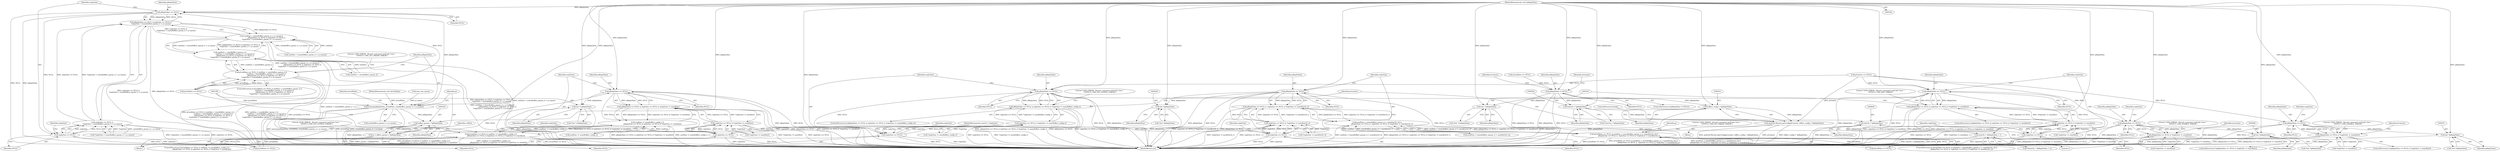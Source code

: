 digraph "0_Android_f490fc335772a9b14e78997486f4a572b0594c04_0@pointer" {
"1000112" [label="(MethodParameterIn,void *pReplyData)"];
"1000141" [label="(Call,pReplyData == NULL)"];
"1000140" [label="(Call,pReplyData == NULL || replySize == NULL || *replySize != sizeof(int))"];
"1000145" [label="(Call,replySize == NULL)"];
"1000144" [label="(Call,replySize == NULL || *replySize != sizeof(int))"];
"1000161" [label="(Call,(int *) pReplyData)"];
"1000178" [label="(Call,pReplyData == NULL)"];
"1000177" [label="(Call,pReplyData == NULL || replySize == NULL || *replySize != sizeof(int))"];
"1000172" [label="(Call,cmdSize != sizeof(effect_config_t) ||\n                    pReplyData == NULL || replySize == NULL || *replySize != sizeof(int))"];
"1000168" [label="(Call,pCmdData == NULL || cmdSize != sizeof(effect_config_t) ||\n                    pReplyData == NULL || replySize == NULL || *replySize != sizeof(int))"];
"1000182" [label="(Call,replySize == NULL)"];
"1000181" [label="(Call,replySize == NULL || *replySize != sizeof(int))"];
"1000198" [label="(Call,(int *) pReplyData)"];
"1000210" [label="(Call,pReplyData == NULL)"];
"1000209" [label="(Call,pReplyData == NULL || replySize == NULL || *replySize != sizeof(effect_config_t))"];
"1000214" [label="(Call,replySize == NULL)"];
"1000213" [label="(Call,replySize == NULL || *replySize != sizeof(effect_config_t))"];
"1000230" [label="(Call,(effect_config_t *)pReplyData)"];
"1000228" [label="(Call,android::Reverb_getConfig(pContext, (effect_config_t *)pReplyData))"];
"1000288" [label="(Call,pReplyData == NULL)"];
"1000287" [label="(Call,pReplyData == NULL || replySize == NULL ||\n *replySize < (sizeof(effect_param_t) + p->psize))"];
"1000278" [label="(Call,cmdSize < (sizeof(effect_param_t) + p->psize) ||\n                    pReplyData == NULL || replySize == NULL ||\n *replySize < (sizeof(effect_param_t) + p->psize))"];
"1000273" [label="(Call,cmdSize < sizeof(effect_param_t) ||\n                    cmdSize < (sizeof(effect_param_t) + p->psize) ||\n                    pReplyData == NULL || replySize == NULL ||\n *replySize < (sizeof(effect_param_t) + p->psize))"];
"1000269" [label="(Call,pCmdData == NULL || cmdSize < sizeof(effect_param_t) ||\n                    cmdSize < (sizeof(effect_param_t) + p->psize) ||\n                    pReplyData == NULL || replySize == NULL ||\n *replySize < (sizeof(effect_param_t) + p->psize))"];
"1000292" [label="(Call,replySize == NULL)"];
"1000291" [label="(Call,replySize == NULL ||\n *replySize < (sizeof(effect_param_t) + p->psize))"];
"1000310" [label="(Call,memcpy(pReplyData, pCmdData, sizeof(effect_param_t) + p->psize))"];
"1000321" [label="(Call,(effect_param_t *)pReplyData)"];
"1000319" [label="(Call,p = (effect_param_t *)pReplyData)"];
"1000388" [label="(Call,pReplyData == NULL)"];
"1000387" [label="(Call,pReplyData == NULL ||  replySize == NULL || *replySize != sizeof(int32_t))"];
"1000379" [label="(Call,(cmdSize < (sizeof(effect_param_t) + sizeof(int32_t))) ||\n                    pReplyData == NULL ||  replySize == NULL || *replySize != sizeof(int32_t))"];
"1000375" [label="(Call,pCmdData == NULL || (cmdSize < (sizeof(effect_param_t) + sizeof(int32_t))) ||\n                    pReplyData == NULL ||  replySize == NULL || *replySize != sizeof(int32_t))"];
"1000392" [label="(Call,replySize == NULL)"];
"1000391" [label="(Call,replySize == NULL || *replySize != sizeof(int32_t))"];
"1000427" [label="(Call,(int *)pReplyData)"];
"1000451" [label="(Call,pReplyData == NULL)"];
"1000450" [label="(Call,pReplyData == NULL || *replySize != sizeof(int))"];
"1000479" [label="(Call,(int *)pReplyData)"];
"1000522" [label="(Call,pReplyData == NULL)"];
"1000521" [label="(Call,pReplyData == NULL || *replySize != sizeof(int))"];
"1000550" [label="(Call,(int *)pReplyData)"];
"1000579" [label="(Call,pReplyData != NULL)"];
"1000619" [label="(Call,(uint32_t *)pReplyData)"];
"1000628" [label="(Call,(uint32_t *)pReplyData)"];
"1000627" [label="(Call,(uint32_t *)pReplyData + 1)"];
"1000224" [label="(Literal,\"\tLVM_ERROR : Reverb_command cmdCode Case: \"\n \"EFFECT_CMD_GET_CONFIG: ERROR\")"];
"1000177" [label="(Call,pReplyData == NULL || replySize == NULL || *replySize != sizeof(int))"];
"1000388" [label="(Call,pReplyData == NULL)"];
"1000137" [label="(Block,)"];
"1000279" [label="(Call,cmdSize < (sizeof(effect_param_t) + p->psize))"];
"1000523" [label="(Identifier,pReplyData)"];
"1000527" [label="(Identifier,replySize)"];
"1000651" [label="(Identifier,pContext)"];
"1000552" [label="(Identifier,pReplyData)"];
"1000630" [label="(Identifier,pReplyData)"];
"1000187" [label="(Identifier,replySize)"];
"1000183" [label="(Identifier,replySize)"];
"1000213" [label="(Call,replySize == NULL || *replySize != sizeof(effect_config_t))"];
"1000233" [label="(ControlStructure,break;)"];
"1000375" [label="(Call,pCmdData == NULL || (cmdSize < (sizeof(effect_param_t) + sizeof(int32_t))) ||\n                    pReplyData == NULL ||  replySize == NULL || *replySize != sizeof(int32_t))"];
"1000139" [label="(ControlStructure,if (pReplyData == NULL || replySize == NULL || *replySize != sizeof(int)))"];
"1000180" [label="(Identifier,NULL)"];
"1000456" [label="(Identifier,replySize)"];
"1000297" [label="(Identifier,replySize)"];
"1000312" [label="(Identifier,pCmdData)"];
"1000450" [label="(Call,pReplyData == NULL || *replySize != sizeof(int))"];
"1000268" [label="(ControlStructure,if (pCmdData == NULL || cmdSize < sizeof(effect_param_t) ||\n                    cmdSize < (sizeof(effect_param_t) + p->psize) ||\n                    pReplyData == NULL || replySize == NULL ||\n *replySize < (sizeof(effect_param_t) + p->psize)))"];
"1000172" [label="(Call,cmdSize != sizeof(effect_config_t) ||\n                    pReplyData == NULL || replySize == NULL || *replySize != sizeof(int))"];
"1000426" [label="(Call,*(int *)pReplyData)"];
"1000179" [label="(Identifier,pReplyData)"];
"1000181" [label="(Call,replySize == NULL || *replySize != sizeof(int))"];
"1000628" [label="(Call,(uint32_t *)pReplyData)"];
"1000270" [label="(Call,pCmdData == NULL)"];
"1000185" [label="(Call,*replySize != sizeof(int))"];
"1000209" [label="(Call,pReplyData == NULL || replySize == NULL || *replySize != sizeof(effect_config_t))"];
"1000173" [label="(Call,cmdSize != sizeof(effect_config_t))"];
"1000520" [label="(ControlStructure,if (pReplyData == NULL || *replySize != sizeof(int)))"];
"1000524" [label="(Identifier,NULL)"];
"1000168" [label="(Call,pCmdData == NULL || cmdSize != sizeof(effect_config_t) ||\n                    pReplyData == NULL || replySize == NULL || *replySize != sizeof(int))"];
"1000212" [label="(Identifier,NULL)"];
"1000230" [label="(Call,(effect_config_t *)pReplyData)"];
"1000429" [label="(Identifier,pReplyData)"];
"1000198" [label="(Call,(int *) pReplyData)"];
"1000140" [label="(Call,pReplyData == NULL || replySize == NULL || *replySize != sizeof(int))"];
"1000217" [label="(Call,*replySize != sizeof(effect_config_t))"];
"1000550" [label="(Call,(int *)pReplyData)"];
"1000392" [label="(Call,replySize == NULL)"];
"1000144" [label="(Call,replySize == NULL || *replySize != sizeof(int))"];
"1000229" [label="(Identifier,pContext)"];
"1000376" [label="(Call,pCmdData == NULL)"];
"1000579" [label="(Call,pReplyData != NULL)"];
"1000387" [label="(Call,pReplyData == NULL ||  replySize == NULL || *replySize != sizeof(int32_t))"];
"1000306" [label="(Literal,\"\tLVM_ERROR : Reverb_command cmdCode Case: \"\n \"EFFECT_CMD_GET_PARAM: ERROR\")"];
"1000323" [label="(Identifier,pReplyData)"];
"1000326" [label="(Identifier,voffset)"];
"1000148" [label="(Call,*replySize != sizeof(int))"];
"1000228" [label="(Call,android::Reverb_getConfig(pContext, (effect_config_t *)pReplyData))"];
"1000287" [label="(Call,pReplyData == NULL || replySize == NULL ||\n *replySize < (sizeof(effect_param_t) + p->psize))"];
"1000232" [label="(Identifier,pReplyData)"];
"1000216" [label="(Identifier,NULL)"];
"1000427" [label="(Call,(int *)pReplyData)"];
"1000393" [label="(Identifier,replySize)"];
"1000549" [label="(Call,*(int *)pReplyData)"];
"1000451" [label="(Call,pReplyData == NULL)"];
"1000169" [label="(Call,pCmdData == NULL)"];
"1000379" [label="(Call,(cmdSize < (sizeof(effect_param_t) + sizeof(int32_t))) ||\n                    pReplyData == NULL ||  replySize == NULL || *replySize != sizeof(int32_t))"];
"1000143" [label="(Identifier,NULL)"];
"1000161" [label="(Call,(int *) pReplyData)"];
"1000452" [label="(Identifier,pReplyData)"];
"1000532" [label="(Literal,\"\tLVM_ERROR : Reverb_command cmdCode Case: \"\n \"EFFECT_CMD_DISABLE: ERROR\")"];
"1000461" [label="(Literal,\"\tLVM_ERROR : Reverb_command cmdCode Case: \"\n \"EFFECT_CMD_ENABLE: ERROR\")"];
"1000291" [label="(Call,replySize == NULL ||\n *replySize < (sizeof(effect_param_t) + p->psize))"];
"1000585" [label="(Identifier,pContext)"];
"1000626" [label="(Call,*((uint32_t *)pReplyData + 1))"];
"1000141" [label="(Call,pReplyData == NULL)"];
"1000200" [label="(Identifier,pReplyData)"];
"1000627" [label="(Call,(uint32_t *)pReplyData + 1)"];
"1000184" [label="(Identifier,NULL)"];
"1000525" [label="(Call,*replySize != sizeof(int))"];
"1000155" [label="(Literal,\"\tLVM_ERROR : Reverb_command cmdCode Case: \"\n \"EFFECT_CMD_INIT: ERROR\")"];
"1000380" [label="(Call,cmdSize < (sizeof(effect_param_t) + sizeof(int32_t)))"];
"1000521" [label="(Call,pReplyData == NULL || *replySize != sizeof(int))"];
"1000142" [label="(Identifier,pReplyData)"];
"1000292" [label="(Call,replySize == NULL)"];
"1000110" [label="(MethodParameterIn,void *pCmdData)"];
"1000269" [label="(Call,pCmdData == NULL || cmdSize < sizeof(effect_param_t) ||\n                    cmdSize < (sizeof(effect_param_t) + p->psize) ||\n                    pReplyData == NULL || replySize == NULL ||\n *replySize < (sizeof(effect_param_t) + p->psize))"];
"1000211" [label="(Identifier,pReplyData)"];
"1000197" [label="(Call,*(int *) pReplyData)"];
"1000126" [label="(Call,pContext == NULL)"];
"1000374" [label="(ControlStructure,if (pCmdData == NULL || (cmdSize < (sizeof(effect_param_t) + sizeof(int32_t))) ||\n                    pReplyData == NULL ||  replySize == NULL || *replySize != sizeof(int32_t)))"];
"1000468" [label="(Identifier,pContext)"];
"1000478" [label="(Call,*(int *)pReplyData)"];
"1000146" [label="(Identifier,replySize)"];
"1000290" [label="(Identifier,NULL)"];
"1000112" [label="(MethodParameterIn,void *pReplyData)"];
"1000619" [label="(Call,(uint32_t *)pReplyData)"];
"1000522" [label="(Call,pReplyData == NULL)"];
"1000479" [label="(Call,(int *)pReplyData)"];
"1000163" [label="(Identifier,pReplyData)"];
"1000539" [label="(Identifier,pContext)"];
"1000293" [label="(Identifier,replySize)"];
"1000147" [label="(Identifier,NULL)"];
"1000394" [label="(Identifier,NULL)"];
"1000563" [label="(Call,pCmdData == NULL)"];
"1000449" [label="(ControlStructure,if (pReplyData == NULL || *replySize != sizeof(int)))"];
"1000391" [label="(Call,replySize == NULL || *replySize != sizeof(int32_t))"];
"1000320" [label="(Identifier,p)"];
"1000294" [label="(Identifier,NULL)"];
"1000288" [label="(Call,pReplyData == NULL)"];
"1000580" [label="(Identifier,pReplyData)"];
"1000192" [label="(Literal,\"\tLVM_ERROR : Reverb_command cmdCode Case: \"\n \"EFFECT_CMD_SET_CONFIG: ERROR\")"];
"1000289" [label="(Identifier,pReplyData)"];
"1000321" [label="(Call,(effect_param_t *)pReplyData)"];
"1000150" [label="(Identifier,replySize)"];
"1000454" [label="(Call,*replySize != sizeof(int))"];
"1000313" [label="(Call,sizeof(effect_param_t) + p->psize)"];
"1000389" [label="(Identifier,pReplyData)"];
"1000210" [label="(Call,pReplyData == NULL)"];
"1000581" [label="(Identifier,NULL)"];
"1000295" [label="(Call,*replySize < (sizeof(effect_param_t) + p->psize))"];
"1000390" [label="(Identifier,NULL)"];
"1000182" [label="(Call,replySize == NULL)"];
"1000578" [label="(ControlStructure,if (pReplyData != NULL))"];
"1000256" [label="(Call,(size_t)p->psize)"];
"1000219" [label="(Identifier,replySize)"];
"1000453" [label="(Identifier,NULL)"];
"1000145" [label="(Call,replySize == NULL)"];
"1000408" [label="(Identifier,p)"];
"1000214" [label="(Call,replySize == NULL)"];
"1000311" [label="(Identifier,pReplyData)"];
"1000395" [label="(Call,*replySize != sizeof(int32_t))"];
"1000618" [label="(Call,*(uint32_t *)pReplyData)"];
"1000178" [label="(Call,pReplyData == NULL)"];
"1000397" [label="(Identifier,replySize)"];
"1000402" [label="(Literal,\"\tLVM_ERROR : Reverb_command cmdCode Case: \"\n \"EFFECT_CMD_SET_PARAM: ERROR\")"];
"1000621" [label="(Identifier,pReplyData)"];
"1000273" [label="(Call,cmdSize < sizeof(effect_param_t) ||\n                    cmdSize < (sizeof(effect_param_t) + p->psize) ||\n                    pReplyData == NULL || replySize == NULL ||\n *replySize < (sizeof(effect_param_t) + p->psize))"];
"1000111" [label="(MethodParameterIn,uint32_t *replySize)"];
"1000215" [label="(Identifier,replySize)"];
"1000319" [label="(Call,p = (effect_param_t *)pReplyData)"];
"1000243" [label="(Block,)"];
"1000631" [label="(Literal,1)"];
"1000208" [label="(ControlStructure,if (pReplyData == NULL || replySize == NULL || *replySize != sizeof(effect_config_t)))"];
"1000278" [label="(Call,cmdSize < (sizeof(effect_param_t) + p->psize) ||\n                    pReplyData == NULL || replySize == NULL ||\n *replySize < (sizeof(effect_param_t) + p->psize))"];
"1000160" [label="(Call,*(int *) pReplyData)"];
"1000688" [label="(MethodReturn,int)"];
"1000481" [label="(Identifier,pReplyData)"];
"1000167" [label="(ControlStructure,if (pCmdData == NULL || cmdSize != sizeof(effect_config_t) ||\n                    pReplyData == NULL || replySize == NULL || *replySize != sizeof(int)))"];
"1000274" [label="(Call,cmdSize < sizeof(effect_param_t))"];
"1000310" [label="(Call,memcpy(pReplyData, pCmdData, sizeof(effect_param_t) + p->psize))"];
"1000112" -> "1000106"  [label="AST: "];
"1000112" -> "1000688"  [label="DDG: pReplyData"];
"1000112" -> "1000141"  [label="DDG: pReplyData"];
"1000112" -> "1000161"  [label="DDG: pReplyData"];
"1000112" -> "1000178"  [label="DDG: pReplyData"];
"1000112" -> "1000198"  [label="DDG: pReplyData"];
"1000112" -> "1000210"  [label="DDG: pReplyData"];
"1000112" -> "1000230"  [label="DDG: pReplyData"];
"1000112" -> "1000288"  [label="DDG: pReplyData"];
"1000112" -> "1000310"  [label="DDG: pReplyData"];
"1000112" -> "1000321"  [label="DDG: pReplyData"];
"1000112" -> "1000388"  [label="DDG: pReplyData"];
"1000112" -> "1000427"  [label="DDG: pReplyData"];
"1000112" -> "1000451"  [label="DDG: pReplyData"];
"1000112" -> "1000479"  [label="DDG: pReplyData"];
"1000112" -> "1000522"  [label="DDG: pReplyData"];
"1000112" -> "1000550"  [label="DDG: pReplyData"];
"1000112" -> "1000579"  [label="DDG: pReplyData"];
"1000112" -> "1000619"  [label="DDG: pReplyData"];
"1000112" -> "1000628"  [label="DDG: pReplyData"];
"1000141" -> "1000140"  [label="AST: "];
"1000141" -> "1000143"  [label="CFG: "];
"1000142" -> "1000141"  [label="AST: "];
"1000143" -> "1000141"  [label="AST: "];
"1000146" -> "1000141"  [label="CFG: "];
"1000140" -> "1000141"  [label="CFG: "];
"1000141" -> "1000688"  [label="DDG: pReplyData"];
"1000141" -> "1000688"  [label="DDG: NULL"];
"1000141" -> "1000140"  [label="DDG: pReplyData"];
"1000141" -> "1000140"  [label="DDG: NULL"];
"1000126" -> "1000141"  [label="DDG: NULL"];
"1000141" -> "1000145"  [label="DDG: NULL"];
"1000141" -> "1000161"  [label="DDG: pReplyData"];
"1000140" -> "1000139"  [label="AST: "];
"1000140" -> "1000144"  [label="CFG: "];
"1000144" -> "1000140"  [label="AST: "];
"1000155" -> "1000140"  [label="CFG: "];
"1000162" -> "1000140"  [label="CFG: "];
"1000140" -> "1000688"  [label="DDG: pReplyData == NULL"];
"1000140" -> "1000688"  [label="DDG: pReplyData == NULL || replySize == NULL || *replySize != sizeof(int)"];
"1000140" -> "1000688"  [label="DDG: replySize == NULL || *replySize != sizeof(int)"];
"1000144" -> "1000140"  [label="DDG: replySize == NULL"];
"1000144" -> "1000140"  [label="DDG: *replySize != sizeof(int)"];
"1000145" -> "1000144"  [label="AST: "];
"1000145" -> "1000147"  [label="CFG: "];
"1000146" -> "1000145"  [label="AST: "];
"1000147" -> "1000145"  [label="AST: "];
"1000150" -> "1000145"  [label="CFG: "];
"1000144" -> "1000145"  [label="CFG: "];
"1000145" -> "1000688"  [label="DDG: replySize"];
"1000145" -> "1000688"  [label="DDG: NULL"];
"1000145" -> "1000144"  [label="DDG: replySize"];
"1000145" -> "1000144"  [label="DDG: NULL"];
"1000111" -> "1000145"  [label="DDG: replySize"];
"1000144" -> "1000148"  [label="CFG: "];
"1000148" -> "1000144"  [label="AST: "];
"1000144" -> "1000688"  [label="DDG: *replySize != sizeof(int)"];
"1000144" -> "1000688"  [label="DDG: replySize == NULL"];
"1000148" -> "1000144"  [label="DDG: *replySize"];
"1000161" -> "1000160"  [label="AST: "];
"1000161" -> "1000163"  [label="CFG: "];
"1000162" -> "1000161"  [label="AST: "];
"1000163" -> "1000161"  [label="AST: "];
"1000160" -> "1000161"  [label="CFG: "];
"1000161" -> "1000688"  [label="DDG: pReplyData"];
"1000178" -> "1000177"  [label="AST: "];
"1000178" -> "1000180"  [label="CFG: "];
"1000179" -> "1000178"  [label="AST: "];
"1000180" -> "1000178"  [label="AST: "];
"1000183" -> "1000178"  [label="CFG: "];
"1000177" -> "1000178"  [label="CFG: "];
"1000178" -> "1000688"  [label="DDG: pReplyData"];
"1000178" -> "1000688"  [label="DDG: NULL"];
"1000178" -> "1000177"  [label="DDG: pReplyData"];
"1000178" -> "1000177"  [label="DDG: NULL"];
"1000169" -> "1000178"  [label="DDG: NULL"];
"1000178" -> "1000182"  [label="DDG: NULL"];
"1000178" -> "1000198"  [label="DDG: pReplyData"];
"1000177" -> "1000172"  [label="AST: "];
"1000177" -> "1000181"  [label="CFG: "];
"1000181" -> "1000177"  [label="AST: "];
"1000172" -> "1000177"  [label="CFG: "];
"1000177" -> "1000688"  [label="DDG: pReplyData == NULL"];
"1000177" -> "1000688"  [label="DDG: replySize == NULL || *replySize != sizeof(int)"];
"1000177" -> "1000172"  [label="DDG: pReplyData == NULL"];
"1000177" -> "1000172"  [label="DDG: replySize == NULL || *replySize != sizeof(int)"];
"1000181" -> "1000177"  [label="DDG: replySize == NULL"];
"1000181" -> "1000177"  [label="DDG: *replySize != sizeof(int)"];
"1000172" -> "1000168"  [label="AST: "];
"1000172" -> "1000173"  [label="CFG: "];
"1000173" -> "1000172"  [label="AST: "];
"1000168" -> "1000172"  [label="CFG: "];
"1000172" -> "1000688"  [label="DDG: cmdSize != sizeof(effect_config_t)"];
"1000172" -> "1000688"  [label="DDG: pReplyData == NULL || replySize == NULL || *replySize != sizeof(int)"];
"1000172" -> "1000168"  [label="DDG: cmdSize != sizeof(effect_config_t)"];
"1000172" -> "1000168"  [label="DDG: pReplyData == NULL || replySize == NULL || *replySize != sizeof(int)"];
"1000173" -> "1000172"  [label="DDG: cmdSize"];
"1000168" -> "1000167"  [label="AST: "];
"1000168" -> "1000169"  [label="CFG: "];
"1000169" -> "1000168"  [label="AST: "];
"1000192" -> "1000168"  [label="CFG: "];
"1000199" -> "1000168"  [label="CFG: "];
"1000168" -> "1000688"  [label="DDG: pCmdData == NULL || cmdSize != sizeof(effect_config_t) ||\n                    pReplyData == NULL || replySize == NULL || *replySize != sizeof(int)"];
"1000168" -> "1000688"  [label="DDG: cmdSize != sizeof(effect_config_t) ||\n                    pReplyData == NULL || replySize == NULL || *replySize != sizeof(int)"];
"1000168" -> "1000688"  [label="DDG: pCmdData == NULL"];
"1000169" -> "1000168"  [label="DDG: pCmdData"];
"1000169" -> "1000168"  [label="DDG: NULL"];
"1000182" -> "1000181"  [label="AST: "];
"1000182" -> "1000184"  [label="CFG: "];
"1000183" -> "1000182"  [label="AST: "];
"1000184" -> "1000182"  [label="AST: "];
"1000187" -> "1000182"  [label="CFG: "];
"1000181" -> "1000182"  [label="CFG: "];
"1000182" -> "1000688"  [label="DDG: NULL"];
"1000182" -> "1000688"  [label="DDG: replySize"];
"1000182" -> "1000181"  [label="DDG: replySize"];
"1000182" -> "1000181"  [label="DDG: NULL"];
"1000111" -> "1000182"  [label="DDG: replySize"];
"1000181" -> "1000185"  [label="CFG: "];
"1000185" -> "1000181"  [label="AST: "];
"1000181" -> "1000688"  [label="DDG: replySize == NULL"];
"1000181" -> "1000688"  [label="DDG: *replySize != sizeof(int)"];
"1000185" -> "1000181"  [label="DDG: *replySize"];
"1000198" -> "1000197"  [label="AST: "];
"1000198" -> "1000200"  [label="CFG: "];
"1000199" -> "1000198"  [label="AST: "];
"1000200" -> "1000198"  [label="AST: "];
"1000197" -> "1000198"  [label="CFG: "];
"1000198" -> "1000688"  [label="DDG: pReplyData"];
"1000210" -> "1000209"  [label="AST: "];
"1000210" -> "1000212"  [label="CFG: "];
"1000211" -> "1000210"  [label="AST: "];
"1000212" -> "1000210"  [label="AST: "];
"1000215" -> "1000210"  [label="CFG: "];
"1000209" -> "1000210"  [label="CFG: "];
"1000210" -> "1000688"  [label="DDG: NULL"];
"1000210" -> "1000688"  [label="DDG: pReplyData"];
"1000210" -> "1000209"  [label="DDG: pReplyData"];
"1000210" -> "1000209"  [label="DDG: NULL"];
"1000126" -> "1000210"  [label="DDG: NULL"];
"1000210" -> "1000214"  [label="DDG: NULL"];
"1000210" -> "1000230"  [label="DDG: pReplyData"];
"1000209" -> "1000208"  [label="AST: "];
"1000209" -> "1000213"  [label="CFG: "];
"1000213" -> "1000209"  [label="AST: "];
"1000224" -> "1000209"  [label="CFG: "];
"1000229" -> "1000209"  [label="CFG: "];
"1000209" -> "1000688"  [label="DDG: pReplyData == NULL || replySize == NULL || *replySize != sizeof(effect_config_t)"];
"1000209" -> "1000688"  [label="DDG: pReplyData == NULL"];
"1000209" -> "1000688"  [label="DDG: replySize == NULL || *replySize != sizeof(effect_config_t)"];
"1000213" -> "1000209"  [label="DDG: replySize == NULL"];
"1000213" -> "1000209"  [label="DDG: *replySize != sizeof(effect_config_t)"];
"1000214" -> "1000213"  [label="AST: "];
"1000214" -> "1000216"  [label="CFG: "];
"1000215" -> "1000214"  [label="AST: "];
"1000216" -> "1000214"  [label="AST: "];
"1000219" -> "1000214"  [label="CFG: "];
"1000213" -> "1000214"  [label="CFG: "];
"1000214" -> "1000688"  [label="DDG: NULL"];
"1000214" -> "1000688"  [label="DDG: replySize"];
"1000214" -> "1000213"  [label="DDG: replySize"];
"1000214" -> "1000213"  [label="DDG: NULL"];
"1000111" -> "1000214"  [label="DDG: replySize"];
"1000213" -> "1000217"  [label="CFG: "];
"1000217" -> "1000213"  [label="AST: "];
"1000213" -> "1000688"  [label="DDG: *replySize != sizeof(effect_config_t)"];
"1000213" -> "1000688"  [label="DDG: replySize == NULL"];
"1000217" -> "1000213"  [label="DDG: *replySize"];
"1000230" -> "1000228"  [label="AST: "];
"1000230" -> "1000232"  [label="CFG: "];
"1000231" -> "1000230"  [label="AST: "];
"1000232" -> "1000230"  [label="AST: "];
"1000228" -> "1000230"  [label="CFG: "];
"1000230" -> "1000688"  [label="DDG: pReplyData"];
"1000230" -> "1000228"  [label="DDG: pReplyData"];
"1000228" -> "1000137"  [label="AST: "];
"1000229" -> "1000228"  [label="AST: "];
"1000233" -> "1000228"  [label="CFG: "];
"1000228" -> "1000688"  [label="DDG: android::Reverb_getConfig(pContext, (effect_config_t *)pReplyData)"];
"1000228" -> "1000688"  [label="DDG: pContext"];
"1000228" -> "1000688"  [label="DDG: (effect_config_t *)pReplyData"];
"1000126" -> "1000228"  [label="DDG: pContext"];
"1000288" -> "1000287"  [label="AST: "];
"1000288" -> "1000290"  [label="CFG: "];
"1000289" -> "1000288"  [label="AST: "];
"1000290" -> "1000288"  [label="AST: "];
"1000293" -> "1000288"  [label="CFG: "];
"1000287" -> "1000288"  [label="CFG: "];
"1000288" -> "1000688"  [label="DDG: NULL"];
"1000288" -> "1000688"  [label="DDG: pReplyData"];
"1000288" -> "1000287"  [label="DDG: pReplyData"];
"1000288" -> "1000287"  [label="DDG: NULL"];
"1000270" -> "1000288"  [label="DDG: NULL"];
"1000288" -> "1000292"  [label="DDG: NULL"];
"1000288" -> "1000310"  [label="DDG: pReplyData"];
"1000287" -> "1000278"  [label="AST: "];
"1000287" -> "1000291"  [label="CFG: "];
"1000291" -> "1000287"  [label="AST: "];
"1000278" -> "1000287"  [label="CFG: "];
"1000287" -> "1000688"  [label="DDG: replySize == NULL ||\n *replySize < (sizeof(effect_param_t) + p->psize)"];
"1000287" -> "1000688"  [label="DDG: pReplyData == NULL"];
"1000287" -> "1000278"  [label="DDG: pReplyData == NULL"];
"1000287" -> "1000278"  [label="DDG: replySize == NULL ||\n *replySize < (sizeof(effect_param_t) + p->psize)"];
"1000291" -> "1000287"  [label="DDG: replySize == NULL"];
"1000291" -> "1000287"  [label="DDG: *replySize < (sizeof(effect_param_t) + p->psize)"];
"1000278" -> "1000273"  [label="AST: "];
"1000278" -> "1000279"  [label="CFG: "];
"1000279" -> "1000278"  [label="AST: "];
"1000273" -> "1000278"  [label="CFG: "];
"1000278" -> "1000688"  [label="DDG: pReplyData == NULL || replySize == NULL ||\n *replySize < (sizeof(effect_param_t) + p->psize)"];
"1000278" -> "1000688"  [label="DDG: cmdSize < (sizeof(effect_param_t) + p->psize)"];
"1000278" -> "1000273"  [label="DDG: cmdSize < (sizeof(effect_param_t) + p->psize)"];
"1000278" -> "1000273"  [label="DDG: pReplyData == NULL || replySize == NULL ||\n *replySize < (sizeof(effect_param_t) + p->psize)"];
"1000279" -> "1000278"  [label="DDG: cmdSize"];
"1000279" -> "1000278"  [label="DDG: sizeof(effect_param_t) + p->psize"];
"1000273" -> "1000269"  [label="AST: "];
"1000273" -> "1000274"  [label="CFG: "];
"1000274" -> "1000273"  [label="AST: "];
"1000269" -> "1000273"  [label="CFG: "];
"1000273" -> "1000688"  [label="DDG: cmdSize < sizeof(effect_param_t)"];
"1000273" -> "1000688"  [label="DDG: cmdSize < (sizeof(effect_param_t) + p->psize) ||\n                    pReplyData == NULL || replySize == NULL ||\n *replySize < (sizeof(effect_param_t) + p->psize)"];
"1000273" -> "1000269"  [label="DDG: cmdSize < sizeof(effect_param_t)"];
"1000273" -> "1000269"  [label="DDG: cmdSize < (sizeof(effect_param_t) + p->psize) ||\n                    pReplyData == NULL || replySize == NULL ||\n *replySize < (sizeof(effect_param_t) + p->psize)"];
"1000274" -> "1000273"  [label="DDG: cmdSize"];
"1000269" -> "1000268"  [label="AST: "];
"1000269" -> "1000270"  [label="CFG: "];
"1000270" -> "1000269"  [label="AST: "];
"1000306" -> "1000269"  [label="CFG: "];
"1000311" -> "1000269"  [label="CFG: "];
"1000269" -> "1000688"  [label="DDG: pCmdData == NULL || cmdSize < sizeof(effect_param_t) ||\n                    cmdSize < (sizeof(effect_param_t) + p->psize) ||\n                    pReplyData == NULL || replySize == NULL ||\n *replySize < (sizeof(effect_param_t) + p->psize)"];
"1000269" -> "1000688"  [label="DDG: cmdSize < sizeof(effect_param_t) ||\n                    cmdSize < (sizeof(effect_param_t) + p->psize) ||\n                    pReplyData == NULL || replySize == NULL ||\n *replySize < (sizeof(effect_param_t) + p->psize)"];
"1000269" -> "1000688"  [label="DDG: pCmdData == NULL"];
"1000270" -> "1000269"  [label="DDG: pCmdData"];
"1000270" -> "1000269"  [label="DDG: NULL"];
"1000292" -> "1000291"  [label="AST: "];
"1000292" -> "1000294"  [label="CFG: "];
"1000293" -> "1000292"  [label="AST: "];
"1000294" -> "1000292"  [label="AST: "];
"1000297" -> "1000292"  [label="CFG: "];
"1000291" -> "1000292"  [label="CFG: "];
"1000292" -> "1000688"  [label="DDG: NULL"];
"1000292" -> "1000688"  [label="DDG: replySize"];
"1000292" -> "1000291"  [label="DDG: replySize"];
"1000292" -> "1000291"  [label="DDG: NULL"];
"1000111" -> "1000292"  [label="DDG: replySize"];
"1000291" -> "1000295"  [label="CFG: "];
"1000295" -> "1000291"  [label="AST: "];
"1000291" -> "1000688"  [label="DDG: replySize == NULL"];
"1000291" -> "1000688"  [label="DDG: *replySize < (sizeof(effect_param_t) + p->psize)"];
"1000295" -> "1000291"  [label="DDG: *replySize"];
"1000295" -> "1000291"  [label="DDG: sizeof(effect_param_t) + p->psize"];
"1000310" -> "1000243"  [label="AST: "];
"1000310" -> "1000313"  [label="CFG: "];
"1000311" -> "1000310"  [label="AST: "];
"1000312" -> "1000310"  [label="AST: "];
"1000313" -> "1000310"  [label="AST: "];
"1000320" -> "1000310"  [label="CFG: "];
"1000310" -> "1000688"  [label="DDG: memcpy(pReplyData, pCmdData, sizeof(effect_param_t) + p->psize)"];
"1000310" -> "1000688"  [label="DDG: pCmdData"];
"1000310" -> "1000688"  [label="DDG: sizeof(effect_param_t) + p->psize"];
"1000270" -> "1000310"  [label="DDG: pCmdData"];
"1000110" -> "1000310"  [label="DDG: pCmdData"];
"1000256" -> "1000310"  [label="DDG: p->psize"];
"1000310" -> "1000321"  [label="DDG: pReplyData"];
"1000321" -> "1000319"  [label="AST: "];
"1000321" -> "1000323"  [label="CFG: "];
"1000322" -> "1000321"  [label="AST: "];
"1000323" -> "1000321"  [label="AST: "];
"1000319" -> "1000321"  [label="CFG: "];
"1000321" -> "1000688"  [label="DDG: pReplyData"];
"1000321" -> "1000319"  [label="DDG: pReplyData"];
"1000319" -> "1000243"  [label="AST: "];
"1000320" -> "1000319"  [label="AST: "];
"1000326" -> "1000319"  [label="CFG: "];
"1000319" -> "1000688"  [label="DDG: (effect_param_t *)pReplyData"];
"1000319" -> "1000688"  [label="DDG: p"];
"1000388" -> "1000387"  [label="AST: "];
"1000388" -> "1000390"  [label="CFG: "];
"1000389" -> "1000388"  [label="AST: "];
"1000390" -> "1000388"  [label="AST: "];
"1000393" -> "1000388"  [label="CFG: "];
"1000387" -> "1000388"  [label="CFG: "];
"1000388" -> "1000688"  [label="DDG: pReplyData"];
"1000388" -> "1000688"  [label="DDG: NULL"];
"1000388" -> "1000387"  [label="DDG: pReplyData"];
"1000388" -> "1000387"  [label="DDG: NULL"];
"1000376" -> "1000388"  [label="DDG: NULL"];
"1000388" -> "1000392"  [label="DDG: NULL"];
"1000388" -> "1000427"  [label="DDG: pReplyData"];
"1000387" -> "1000379"  [label="AST: "];
"1000387" -> "1000391"  [label="CFG: "];
"1000391" -> "1000387"  [label="AST: "];
"1000379" -> "1000387"  [label="CFG: "];
"1000387" -> "1000688"  [label="DDG: pReplyData == NULL"];
"1000387" -> "1000688"  [label="DDG: replySize == NULL || *replySize != sizeof(int32_t)"];
"1000387" -> "1000379"  [label="DDG: pReplyData == NULL"];
"1000387" -> "1000379"  [label="DDG: replySize == NULL || *replySize != sizeof(int32_t)"];
"1000391" -> "1000387"  [label="DDG: replySize == NULL"];
"1000391" -> "1000387"  [label="DDG: *replySize != sizeof(int32_t)"];
"1000379" -> "1000375"  [label="AST: "];
"1000379" -> "1000380"  [label="CFG: "];
"1000380" -> "1000379"  [label="AST: "];
"1000375" -> "1000379"  [label="CFG: "];
"1000379" -> "1000688"  [label="DDG: cmdSize < (sizeof(effect_param_t) + sizeof(int32_t))"];
"1000379" -> "1000688"  [label="DDG: pReplyData == NULL ||  replySize == NULL || *replySize != sizeof(int32_t)"];
"1000379" -> "1000375"  [label="DDG: cmdSize < (sizeof(effect_param_t) + sizeof(int32_t))"];
"1000379" -> "1000375"  [label="DDG: pReplyData == NULL ||  replySize == NULL || *replySize != sizeof(int32_t)"];
"1000380" -> "1000379"  [label="DDG: cmdSize"];
"1000380" -> "1000379"  [label="DDG: sizeof(effect_param_t) + sizeof(int32_t)"];
"1000375" -> "1000374"  [label="AST: "];
"1000375" -> "1000376"  [label="CFG: "];
"1000376" -> "1000375"  [label="AST: "];
"1000402" -> "1000375"  [label="CFG: "];
"1000408" -> "1000375"  [label="CFG: "];
"1000375" -> "1000688"  [label="DDG: pCmdData == NULL"];
"1000375" -> "1000688"  [label="DDG: pCmdData == NULL || (cmdSize < (sizeof(effect_param_t) + sizeof(int32_t))) ||\n                    pReplyData == NULL ||  replySize == NULL || *replySize != sizeof(int32_t)"];
"1000375" -> "1000688"  [label="DDG: (cmdSize < (sizeof(effect_param_t) + sizeof(int32_t))) ||\n                    pReplyData == NULL ||  replySize == NULL || *replySize != sizeof(int32_t)"];
"1000376" -> "1000375"  [label="DDG: pCmdData"];
"1000376" -> "1000375"  [label="DDG: NULL"];
"1000392" -> "1000391"  [label="AST: "];
"1000392" -> "1000394"  [label="CFG: "];
"1000393" -> "1000392"  [label="AST: "];
"1000394" -> "1000392"  [label="AST: "];
"1000397" -> "1000392"  [label="CFG: "];
"1000391" -> "1000392"  [label="CFG: "];
"1000392" -> "1000688"  [label="DDG: NULL"];
"1000392" -> "1000688"  [label="DDG: replySize"];
"1000392" -> "1000391"  [label="DDG: replySize"];
"1000392" -> "1000391"  [label="DDG: NULL"];
"1000111" -> "1000392"  [label="DDG: replySize"];
"1000391" -> "1000395"  [label="CFG: "];
"1000395" -> "1000391"  [label="AST: "];
"1000391" -> "1000688"  [label="DDG: replySize == NULL"];
"1000391" -> "1000688"  [label="DDG: *replySize != sizeof(int32_t)"];
"1000395" -> "1000391"  [label="DDG: *replySize"];
"1000427" -> "1000426"  [label="AST: "];
"1000427" -> "1000429"  [label="CFG: "];
"1000428" -> "1000427"  [label="AST: "];
"1000429" -> "1000427"  [label="AST: "];
"1000426" -> "1000427"  [label="CFG: "];
"1000427" -> "1000688"  [label="DDG: pReplyData"];
"1000451" -> "1000450"  [label="AST: "];
"1000451" -> "1000453"  [label="CFG: "];
"1000452" -> "1000451"  [label="AST: "];
"1000453" -> "1000451"  [label="AST: "];
"1000456" -> "1000451"  [label="CFG: "];
"1000450" -> "1000451"  [label="CFG: "];
"1000451" -> "1000688"  [label="DDG: pReplyData"];
"1000451" -> "1000688"  [label="DDG: NULL"];
"1000451" -> "1000450"  [label="DDG: pReplyData"];
"1000451" -> "1000450"  [label="DDG: NULL"];
"1000126" -> "1000451"  [label="DDG: NULL"];
"1000451" -> "1000479"  [label="DDG: pReplyData"];
"1000450" -> "1000449"  [label="AST: "];
"1000450" -> "1000454"  [label="CFG: "];
"1000454" -> "1000450"  [label="AST: "];
"1000461" -> "1000450"  [label="CFG: "];
"1000468" -> "1000450"  [label="CFG: "];
"1000450" -> "1000688"  [label="DDG: pReplyData == NULL || *replySize != sizeof(int)"];
"1000450" -> "1000688"  [label="DDG: pReplyData == NULL"];
"1000450" -> "1000688"  [label="DDG: *replySize != sizeof(int)"];
"1000454" -> "1000450"  [label="DDG: *replySize"];
"1000479" -> "1000478"  [label="AST: "];
"1000479" -> "1000481"  [label="CFG: "];
"1000480" -> "1000479"  [label="AST: "];
"1000481" -> "1000479"  [label="AST: "];
"1000478" -> "1000479"  [label="CFG: "];
"1000479" -> "1000688"  [label="DDG: pReplyData"];
"1000522" -> "1000521"  [label="AST: "];
"1000522" -> "1000524"  [label="CFG: "];
"1000523" -> "1000522"  [label="AST: "];
"1000524" -> "1000522"  [label="AST: "];
"1000527" -> "1000522"  [label="CFG: "];
"1000521" -> "1000522"  [label="CFG: "];
"1000522" -> "1000688"  [label="DDG: NULL"];
"1000522" -> "1000688"  [label="DDG: pReplyData"];
"1000522" -> "1000521"  [label="DDG: pReplyData"];
"1000522" -> "1000521"  [label="DDG: NULL"];
"1000126" -> "1000522"  [label="DDG: NULL"];
"1000522" -> "1000550"  [label="DDG: pReplyData"];
"1000521" -> "1000520"  [label="AST: "];
"1000521" -> "1000525"  [label="CFG: "];
"1000525" -> "1000521"  [label="AST: "];
"1000532" -> "1000521"  [label="CFG: "];
"1000539" -> "1000521"  [label="CFG: "];
"1000521" -> "1000688"  [label="DDG: *replySize != sizeof(int)"];
"1000521" -> "1000688"  [label="DDG: pReplyData == NULL"];
"1000521" -> "1000688"  [label="DDG: pReplyData == NULL || *replySize != sizeof(int)"];
"1000525" -> "1000521"  [label="DDG: *replySize"];
"1000550" -> "1000549"  [label="AST: "];
"1000550" -> "1000552"  [label="CFG: "];
"1000551" -> "1000550"  [label="AST: "];
"1000552" -> "1000550"  [label="AST: "];
"1000549" -> "1000550"  [label="CFG: "];
"1000550" -> "1000688"  [label="DDG: pReplyData"];
"1000579" -> "1000578"  [label="AST: "];
"1000579" -> "1000581"  [label="CFG: "];
"1000580" -> "1000579"  [label="AST: "];
"1000581" -> "1000579"  [label="AST: "];
"1000585" -> "1000579"  [label="CFG: "];
"1000651" -> "1000579"  [label="CFG: "];
"1000579" -> "1000688"  [label="DDG: pReplyData != NULL"];
"1000579" -> "1000688"  [label="DDG: pReplyData"];
"1000579" -> "1000688"  [label="DDG: NULL"];
"1000563" -> "1000579"  [label="DDG: NULL"];
"1000579" -> "1000619"  [label="DDG: pReplyData"];
"1000619" -> "1000618"  [label="AST: "];
"1000619" -> "1000621"  [label="CFG: "];
"1000620" -> "1000619"  [label="AST: "];
"1000621" -> "1000619"  [label="AST: "];
"1000618" -> "1000619"  [label="CFG: "];
"1000619" -> "1000628"  [label="DDG: pReplyData"];
"1000628" -> "1000627"  [label="AST: "];
"1000628" -> "1000630"  [label="CFG: "];
"1000629" -> "1000628"  [label="AST: "];
"1000630" -> "1000628"  [label="AST: "];
"1000631" -> "1000628"  [label="CFG: "];
"1000628" -> "1000688"  [label="DDG: pReplyData"];
"1000628" -> "1000627"  [label="DDG: pReplyData"];
"1000627" -> "1000626"  [label="AST: "];
"1000627" -> "1000631"  [label="CFG: "];
"1000631" -> "1000627"  [label="AST: "];
"1000626" -> "1000627"  [label="CFG: "];
"1000627" -> "1000688"  [label="DDG: (uint32_t *)pReplyData"];
}
